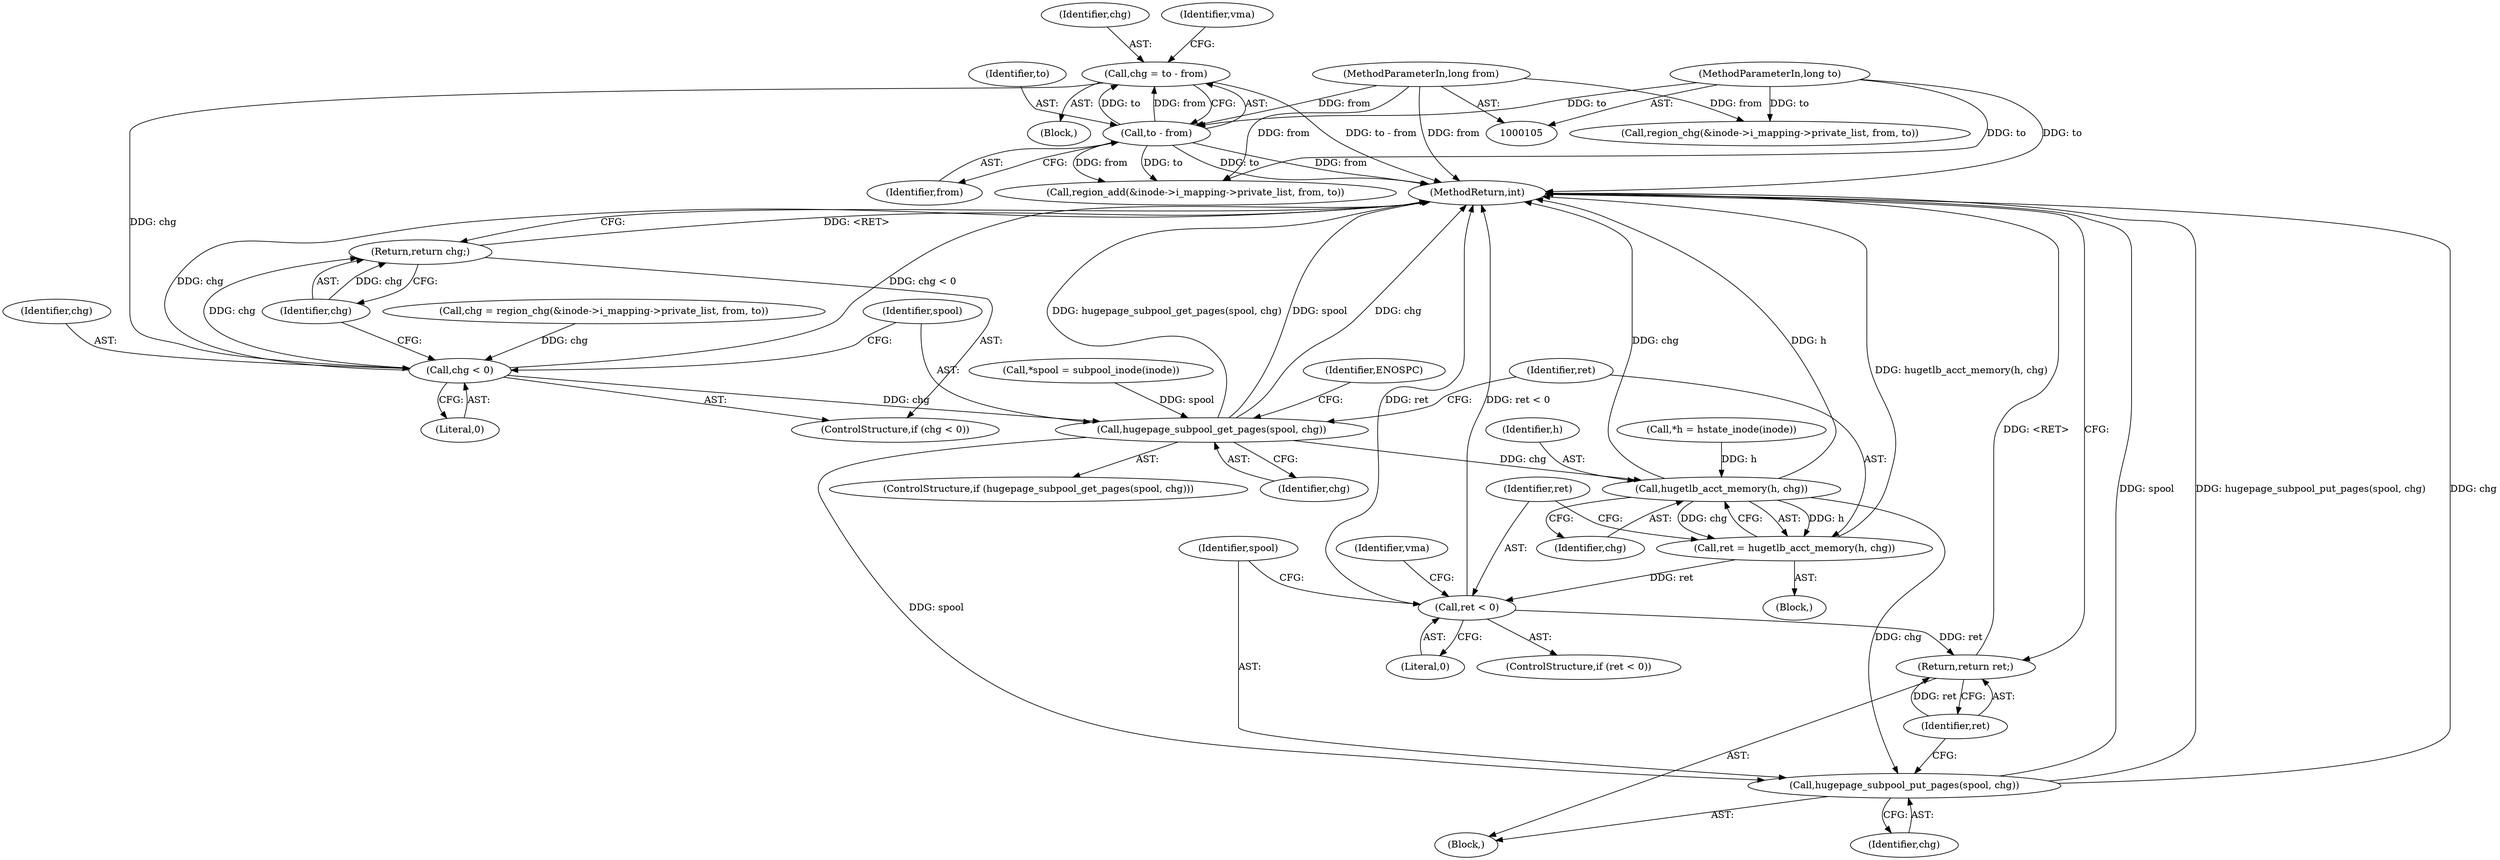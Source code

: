 digraph "0_linux_90481622d75715bfcb68501280a917dbfe516029_6@integer" {
"1000162" [label="(Call,chg = to - from)"];
"1000164" [label="(Call,to - from)"];
"1000108" [label="(MethodParameterIn,long to)"];
"1000107" [label="(MethodParameterIn,long from)"];
"1000174" [label="(Call,chg < 0)"];
"1000177" [label="(Return,return chg;)"];
"1000180" [label="(Call,hugepage_subpool_get_pages(spool, chg))"];
"1000188" [label="(Call,hugetlb_acct_memory(h, chg))"];
"1000186" [label="(Call,ret = hugetlb_acct_memory(h, chg))"];
"1000192" [label="(Call,ret < 0)"];
"1000199" [label="(Return,return ret;)"];
"1000196" [label="(Call,hugepage_subpool_put_pages(spool, chg))"];
"1000108" [label="(MethodParameterIn,long to)"];
"1000210" [label="(Call,region_add(&inode->i_mapping->private_list, from, to))"];
"1000200" [label="(Identifier,ret)"];
"1000164" [label="(Call,to - from)"];
"1000181" [label="(Identifier,spool)"];
"1000179" [label="(ControlStructure,if (hugepage_subpool_get_pages(spool, chg)))"];
"1000185" [label="(Identifier,ENOSPC)"];
"1000178" [label="(Identifier,chg)"];
"1000163" [label="(Identifier,chg)"];
"1000107" [label="(MethodParameterIn,long from)"];
"1000197" [label="(Identifier,spool)"];
"1000191" [label="(ControlStructure,if (ret < 0))"];
"1000141" [label="(Call,region_chg(&inode->i_mapping->private_list, from, to))"];
"1000188" [label="(Call,hugetlb_acct_memory(h, chg))"];
"1000180" [label="(Call,hugepage_subpool_get_pages(spool, chg))"];
"1000186" [label="(Call,ret = hugetlb_acct_memory(h, chg))"];
"1000190" [label="(Identifier,chg)"];
"1000187" [label="(Identifier,ret)"];
"1000204" [label="(Identifier,vma)"];
"1000199" [label="(Return,return ret;)"];
"1000151" [label="(Block,)"];
"1000176" [label="(Literal,0)"];
"1000166" [label="(Identifier,from)"];
"1000162" [label="(Call,chg = to - from)"];
"1000165" [label="(Identifier,to)"];
"1000221" [label="(MethodReturn,int)"];
"1000193" [label="(Identifier,ret)"];
"1000174" [label="(Call,chg < 0)"];
"1000196" [label="(Call,hugepage_subpool_put_pages(spool, chg))"];
"1000192" [label="(Call,ret < 0)"];
"1000173" [label="(ControlStructure,if (chg < 0))"];
"1000168" [label="(Identifier,vma)"];
"1000115" [label="(Call,*h = hstate_inode(inode))"];
"1000177" [label="(Return,return chg;)"];
"1000111" [label="(Block,)"];
"1000139" [label="(Call,chg = region_chg(&inode->i_mapping->private_list, from, to))"];
"1000175" [label="(Identifier,chg)"];
"1000189" [label="(Identifier,h)"];
"1000195" [label="(Block,)"];
"1000194" [label="(Literal,0)"];
"1000198" [label="(Identifier,chg)"];
"1000182" [label="(Identifier,chg)"];
"1000120" [label="(Call,*spool = subpool_inode(inode))"];
"1000162" -> "1000151"  [label="AST: "];
"1000162" -> "1000164"  [label="CFG: "];
"1000163" -> "1000162"  [label="AST: "];
"1000164" -> "1000162"  [label="AST: "];
"1000168" -> "1000162"  [label="CFG: "];
"1000162" -> "1000221"  [label="DDG: to - from"];
"1000164" -> "1000162"  [label="DDG: to"];
"1000164" -> "1000162"  [label="DDG: from"];
"1000162" -> "1000174"  [label="DDG: chg"];
"1000164" -> "1000166"  [label="CFG: "];
"1000165" -> "1000164"  [label="AST: "];
"1000166" -> "1000164"  [label="AST: "];
"1000164" -> "1000221"  [label="DDG: from"];
"1000164" -> "1000221"  [label="DDG: to"];
"1000108" -> "1000164"  [label="DDG: to"];
"1000107" -> "1000164"  [label="DDG: from"];
"1000164" -> "1000210"  [label="DDG: from"];
"1000164" -> "1000210"  [label="DDG: to"];
"1000108" -> "1000105"  [label="AST: "];
"1000108" -> "1000221"  [label="DDG: to"];
"1000108" -> "1000141"  [label="DDG: to"];
"1000108" -> "1000210"  [label="DDG: to"];
"1000107" -> "1000105"  [label="AST: "];
"1000107" -> "1000221"  [label="DDG: from"];
"1000107" -> "1000141"  [label="DDG: from"];
"1000107" -> "1000210"  [label="DDG: from"];
"1000174" -> "1000173"  [label="AST: "];
"1000174" -> "1000176"  [label="CFG: "];
"1000175" -> "1000174"  [label="AST: "];
"1000176" -> "1000174"  [label="AST: "];
"1000178" -> "1000174"  [label="CFG: "];
"1000181" -> "1000174"  [label="CFG: "];
"1000174" -> "1000221"  [label="DDG: chg < 0"];
"1000174" -> "1000221"  [label="DDG: chg"];
"1000139" -> "1000174"  [label="DDG: chg"];
"1000174" -> "1000177"  [label="DDG: chg"];
"1000174" -> "1000180"  [label="DDG: chg"];
"1000177" -> "1000173"  [label="AST: "];
"1000177" -> "1000178"  [label="CFG: "];
"1000178" -> "1000177"  [label="AST: "];
"1000221" -> "1000177"  [label="CFG: "];
"1000177" -> "1000221"  [label="DDG: <RET>"];
"1000178" -> "1000177"  [label="DDG: chg"];
"1000180" -> "1000179"  [label="AST: "];
"1000180" -> "1000182"  [label="CFG: "];
"1000181" -> "1000180"  [label="AST: "];
"1000182" -> "1000180"  [label="AST: "];
"1000185" -> "1000180"  [label="CFG: "];
"1000187" -> "1000180"  [label="CFG: "];
"1000180" -> "1000221"  [label="DDG: spool"];
"1000180" -> "1000221"  [label="DDG: chg"];
"1000180" -> "1000221"  [label="DDG: hugepage_subpool_get_pages(spool, chg)"];
"1000120" -> "1000180"  [label="DDG: spool"];
"1000180" -> "1000188"  [label="DDG: chg"];
"1000180" -> "1000196"  [label="DDG: spool"];
"1000188" -> "1000186"  [label="AST: "];
"1000188" -> "1000190"  [label="CFG: "];
"1000189" -> "1000188"  [label="AST: "];
"1000190" -> "1000188"  [label="AST: "];
"1000186" -> "1000188"  [label="CFG: "];
"1000188" -> "1000221"  [label="DDG: chg"];
"1000188" -> "1000221"  [label="DDG: h"];
"1000188" -> "1000186"  [label="DDG: h"];
"1000188" -> "1000186"  [label="DDG: chg"];
"1000115" -> "1000188"  [label="DDG: h"];
"1000188" -> "1000196"  [label="DDG: chg"];
"1000186" -> "1000111"  [label="AST: "];
"1000187" -> "1000186"  [label="AST: "];
"1000193" -> "1000186"  [label="CFG: "];
"1000186" -> "1000221"  [label="DDG: hugetlb_acct_memory(h, chg)"];
"1000186" -> "1000192"  [label="DDG: ret"];
"1000192" -> "1000191"  [label="AST: "];
"1000192" -> "1000194"  [label="CFG: "];
"1000193" -> "1000192"  [label="AST: "];
"1000194" -> "1000192"  [label="AST: "];
"1000197" -> "1000192"  [label="CFG: "];
"1000204" -> "1000192"  [label="CFG: "];
"1000192" -> "1000221"  [label="DDG: ret"];
"1000192" -> "1000221"  [label="DDG: ret < 0"];
"1000192" -> "1000199"  [label="DDG: ret"];
"1000199" -> "1000195"  [label="AST: "];
"1000199" -> "1000200"  [label="CFG: "];
"1000200" -> "1000199"  [label="AST: "];
"1000221" -> "1000199"  [label="CFG: "];
"1000199" -> "1000221"  [label="DDG: <RET>"];
"1000200" -> "1000199"  [label="DDG: ret"];
"1000196" -> "1000195"  [label="AST: "];
"1000196" -> "1000198"  [label="CFG: "];
"1000197" -> "1000196"  [label="AST: "];
"1000198" -> "1000196"  [label="AST: "];
"1000200" -> "1000196"  [label="CFG: "];
"1000196" -> "1000221"  [label="DDG: spool"];
"1000196" -> "1000221"  [label="DDG: hugepage_subpool_put_pages(spool, chg)"];
"1000196" -> "1000221"  [label="DDG: chg"];
}
